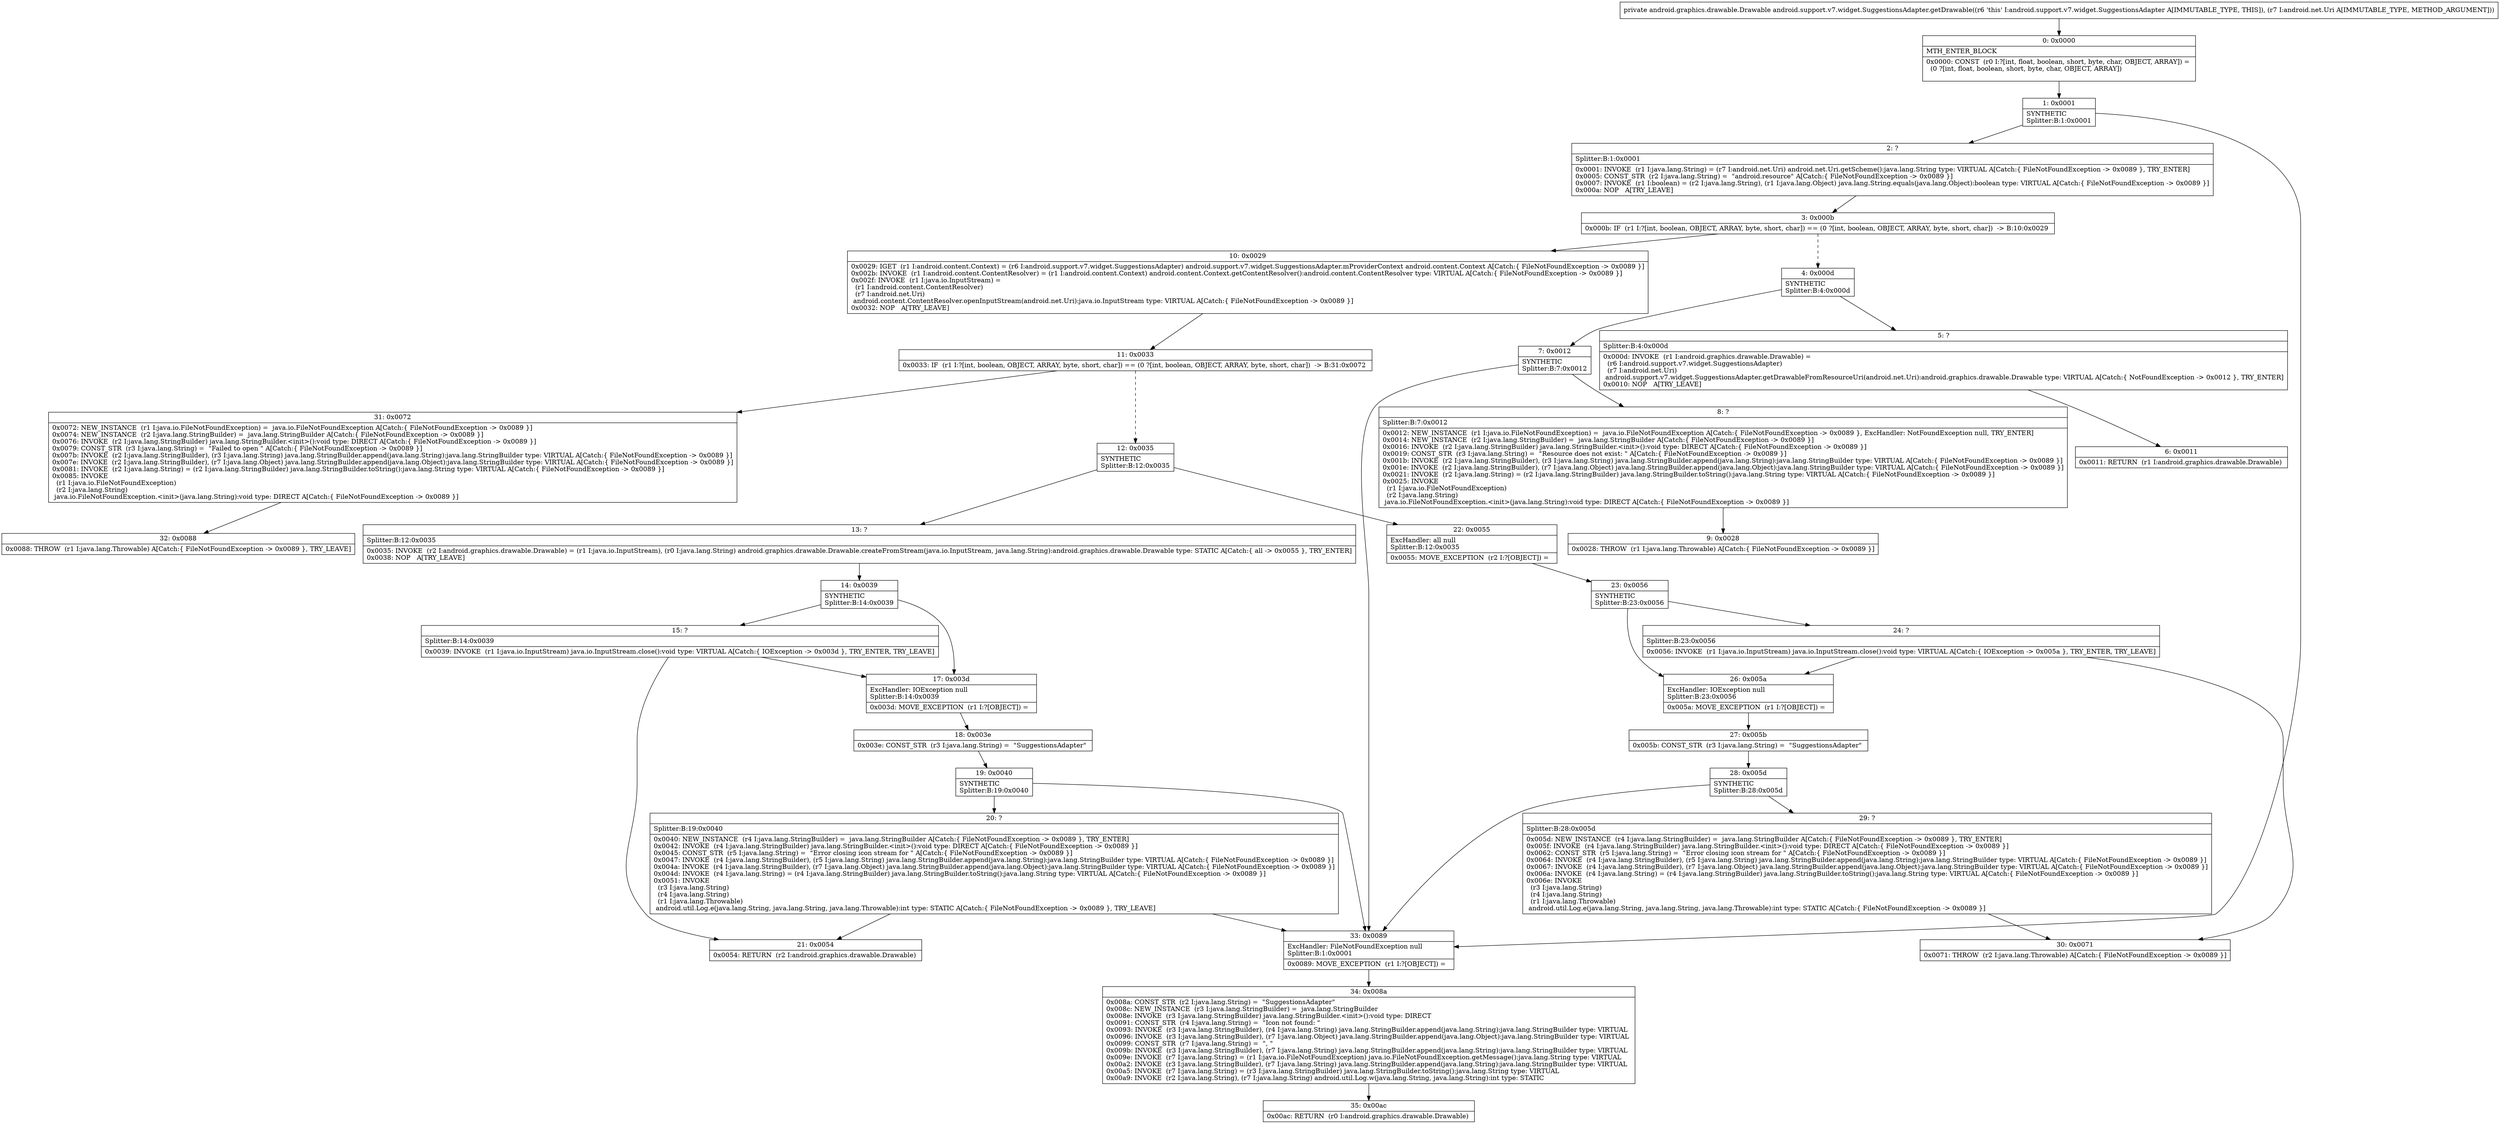 digraph "CFG forandroid.support.v7.widget.SuggestionsAdapter.getDrawable(Landroid\/net\/Uri;)Landroid\/graphics\/drawable\/Drawable;" {
Node_0 [shape=record,label="{0\:\ 0x0000|MTH_ENTER_BLOCK\l|0x0000: CONST  (r0 I:?[int, float, boolean, short, byte, char, OBJECT, ARRAY]) = \l  (0 ?[int, float, boolean, short, byte, char, OBJECT, ARRAY])\l \l}"];
Node_1 [shape=record,label="{1\:\ 0x0001|SYNTHETIC\lSplitter:B:1:0x0001\l}"];
Node_2 [shape=record,label="{2\:\ ?|Splitter:B:1:0x0001\l|0x0001: INVOKE  (r1 I:java.lang.String) = (r7 I:android.net.Uri) android.net.Uri.getScheme():java.lang.String type: VIRTUAL A[Catch:\{ FileNotFoundException \-\> 0x0089 \}, TRY_ENTER]\l0x0005: CONST_STR  (r2 I:java.lang.String) =  \"android.resource\" A[Catch:\{ FileNotFoundException \-\> 0x0089 \}]\l0x0007: INVOKE  (r1 I:boolean) = (r2 I:java.lang.String), (r1 I:java.lang.Object) java.lang.String.equals(java.lang.Object):boolean type: VIRTUAL A[Catch:\{ FileNotFoundException \-\> 0x0089 \}]\l0x000a: NOP   A[TRY_LEAVE]\l}"];
Node_3 [shape=record,label="{3\:\ 0x000b|0x000b: IF  (r1 I:?[int, boolean, OBJECT, ARRAY, byte, short, char]) == (0 ?[int, boolean, OBJECT, ARRAY, byte, short, char])  \-\> B:10:0x0029 \l}"];
Node_4 [shape=record,label="{4\:\ 0x000d|SYNTHETIC\lSplitter:B:4:0x000d\l}"];
Node_5 [shape=record,label="{5\:\ ?|Splitter:B:4:0x000d\l|0x000d: INVOKE  (r1 I:android.graphics.drawable.Drawable) = \l  (r6 I:android.support.v7.widget.SuggestionsAdapter)\l  (r7 I:android.net.Uri)\l android.support.v7.widget.SuggestionsAdapter.getDrawableFromResourceUri(android.net.Uri):android.graphics.drawable.Drawable type: VIRTUAL A[Catch:\{ NotFoundException \-\> 0x0012 \}, TRY_ENTER]\l0x0010: NOP   A[TRY_LEAVE]\l}"];
Node_6 [shape=record,label="{6\:\ 0x0011|0x0011: RETURN  (r1 I:android.graphics.drawable.Drawable) \l}"];
Node_7 [shape=record,label="{7\:\ 0x0012|SYNTHETIC\lSplitter:B:7:0x0012\l}"];
Node_8 [shape=record,label="{8\:\ ?|Splitter:B:7:0x0012\l|0x0012: NEW_INSTANCE  (r1 I:java.io.FileNotFoundException) =  java.io.FileNotFoundException A[Catch:\{ FileNotFoundException \-\> 0x0089 \}, ExcHandler: NotFoundException null, TRY_ENTER]\l0x0014: NEW_INSTANCE  (r2 I:java.lang.StringBuilder) =  java.lang.StringBuilder A[Catch:\{ FileNotFoundException \-\> 0x0089 \}]\l0x0016: INVOKE  (r2 I:java.lang.StringBuilder) java.lang.StringBuilder.\<init\>():void type: DIRECT A[Catch:\{ FileNotFoundException \-\> 0x0089 \}]\l0x0019: CONST_STR  (r3 I:java.lang.String) =  \"Resource does not exist: \" A[Catch:\{ FileNotFoundException \-\> 0x0089 \}]\l0x001b: INVOKE  (r2 I:java.lang.StringBuilder), (r3 I:java.lang.String) java.lang.StringBuilder.append(java.lang.String):java.lang.StringBuilder type: VIRTUAL A[Catch:\{ FileNotFoundException \-\> 0x0089 \}]\l0x001e: INVOKE  (r2 I:java.lang.StringBuilder), (r7 I:java.lang.Object) java.lang.StringBuilder.append(java.lang.Object):java.lang.StringBuilder type: VIRTUAL A[Catch:\{ FileNotFoundException \-\> 0x0089 \}]\l0x0021: INVOKE  (r2 I:java.lang.String) = (r2 I:java.lang.StringBuilder) java.lang.StringBuilder.toString():java.lang.String type: VIRTUAL A[Catch:\{ FileNotFoundException \-\> 0x0089 \}]\l0x0025: INVOKE  \l  (r1 I:java.io.FileNotFoundException)\l  (r2 I:java.lang.String)\l java.io.FileNotFoundException.\<init\>(java.lang.String):void type: DIRECT A[Catch:\{ FileNotFoundException \-\> 0x0089 \}]\l}"];
Node_9 [shape=record,label="{9\:\ 0x0028|0x0028: THROW  (r1 I:java.lang.Throwable) A[Catch:\{ FileNotFoundException \-\> 0x0089 \}]\l}"];
Node_10 [shape=record,label="{10\:\ 0x0029|0x0029: IGET  (r1 I:android.content.Context) = (r6 I:android.support.v7.widget.SuggestionsAdapter) android.support.v7.widget.SuggestionsAdapter.mProviderContext android.content.Context A[Catch:\{ FileNotFoundException \-\> 0x0089 \}]\l0x002b: INVOKE  (r1 I:android.content.ContentResolver) = (r1 I:android.content.Context) android.content.Context.getContentResolver():android.content.ContentResolver type: VIRTUAL A[Catch:\{ FileNotFoundException \-\> 0x0089 \}]\l0x002f: INVOKE  (r1 I:java.io.InputStream) = \l  (r1 I:android.content.ContentResolver)\l  (r7 I:android.net.Uri)\l android.content.ContentResolver.openInputStream(android.net.Uri):java.io.InputStream type: VIRTUAL A[Catch:\{ FileNotFoundException \-\> 0x0089 \}]\l0x0032: NOP   A[TRY_LEAVE]\l}"];
Node_11 [shape=record,label="{11\:\ 0x0033|0x0033: IF  (r1 I:?[int, boolean, OBJECT, ARRAY, byte, short, char]) == (0 ?[int, boolean, OBJECT, ARRAY, byte, short, char])  \-\> B:31:0x0072 \l}"];
Node_12 [shape=record,label="{12\:\ 0x0035|SYNTHETIC\lSplitter:B:12:0x0035\l}"];
Node_13 [shape=record,label="{13\:\ ?|Splitter:B:12:0x0035\l|0x0035: INVOKE  (r2 I:android.graphics.drawable.Drawable) = (r1 I:java.io.InputStream), (r0 I:java.lang.String) android.graphics.drawable.Drawable.createFromStream(java.io.InputStream, java.lang.String):android.graphics.drawable.Drawable type: STATIC A[Catch:\{ all \-\> 0x0055 \}, TRY_ENTER]\l0x0038: NOP   A[TRY_LEAVE]\l}"];
Node_14 [shape=record,label="{14\:\ 0x0039|SYNTHETIC\lSplitter:B:14:0x0039\l}"];
Node_15 [shape=record,label="{15\:\ ?|Splitter:B:14:0x0039\l|0x0039: INVOKE  (r1 I:java.io.InputStream) java.io.InputStream.close():void type: VIRTUAL A[Catch:\{ IOException \-\> 0x003d \}, TRY_ENTER, TRY_LEAVE]\l}"];
Node_17 [shape=record,label="{17\:\ 0x003d|ExcHandler: IOException null\lSplitter:B:14:0x0039\l|0x003d: MOVE_EXCEPTION  (r1 I:?[OBJECT]) =  \l}"];
Node_18 [shape=record,label="{18\:\ 0x003e|0x003e: CONST_STR  (r3 I:java.lang.String) =  \"SuggestionsAdapter\" \l}"];
Node_19 [shape=record,label="{19\:\ 0x0040|SYNTHETIC\lSplitter:B:19:0x0040\l}"];
Node_20 [shape=record,label="{20\:\ ?|Splitter:B:19:0x0040\l|0x0040: NEW_INSTANCE  (r4 I:java.lang.StringBuilder) =  java.lang.StringBuilder A[Catch:\{ FileNotFoundException \-\> 0x0089 \}, TRY_ENTER]\l0x0042: INVOKE  (r4 I:java.lang.StringBuilder) java.lang.StringBuilder.\<init\>():void type: DIRECT A[Catch:\{ FileNotFoundException \-\> 0x0089 \}]\l0x0045: CONST_STR  (r5 I:java.lang.String) =  \"Error closing icon stream for \" A[Catch:\{ FileNotFoundException \-\> 0x0089 \}]\l0x0047: INVOKE  (r4 I:java.lang.StringBuilder), (r5 I:java.lang.String) java.lang.StringBuilder.append(java.lang.String):java.lang.StringBuilder type: VIRTUAL A[Catch:\{ FileNotFoundException \-\> 0x0089 \}]\l0x004a: INVOKE  (r4 I:java.lang.StringBuilder), (r7 I:java.lang.Object) java.lang.StringBuilder.append(java.lang.Object):java.lang.StringBuilder type: VIRTUAL A[Catch:\{ FileNotFoundException \-\> 0x0089 \}]\l0x004d: INVOKE  (r4 I:java.lang.String) = (r4 I:java.lang.StringBuilder) java.lang.StringBuilder.toString():java.lang.String type: VIRTUAL A[Catch:\{ FileNotFoundException \-\> 0x0089 \}]\l0x0051: INVOKE  \l  (r3 I:java.lang.String)\l  (r4 I:java.lang.String)\l  (r1 I:java.lang.Throwable)\l android.util.Log.e(java.lang.String, java.lang.String, java.lang.Throwable):int type: STATIC A[Catch:\{ FileNotFoundException \-\> 0x0089 \}, TRY_LEAVE]\l}"];
Node_21 [shape=record,label="{21\:\ 0x0054|0x0054: RETURN  (r2 I:android.graphics.drawable.Drawable) \l}"];
Node_22 [shape=record,label="{22\:\ 0x0055|ExcHandler: all null\lSplitter:B:12:0x0035\l|0x0055: MOVE_EXCEPTION  (r2 I:?[OBJECT]) =  \l}"];
Node_23 [shape=record,label="{23\:\ 0x0056|SYNTHETIC\lSplitter:B:23:0x0056\l}"];
Node_24 [shape=record,label="{24\:\ ?|Splitter:B:23:0x0056\l|0x0056: INVOKE  (r1 I:java.io.InputStream) java.io.InputStream.close():void type: VIRTUAL A[Catch:\{ IOException \-\> 0x005a \}, TRY_ENTER, TRY_LEAVE]\l}"];
Node_26 [shape=record,label="{26\:\ 0x005a|ExcHandler: IOException null\lSplitter:B:23:0x0056\l|0x005a: MOVE_EXCEPTION  (r1 I:?[OBJECT]) =  \l}"];
Node_27 [shape=record,label="{27\:\ 0x005b|0x005b: CONST_STR  (r3 I:java.lang.String) =  \"SuggestionsAdapter\" \l}"];
Node_28 [shape=record,label="{28\:\ 0x005d|SYNTHETIC\lSplitter:B:28:0x005d\l}"];
Node_29 [shape=record,label="{29\:\ ?|Splitter:B:28:0x005d\l|0x005d: NEW_INSTANCE  (r4 I:java.lang.StringBuilder) =  java.lang.StringBuilder A[Catch:\{ FileNotFoundException \-\> 0x0089 \}, TRY_ENTER]\l0x005f: INVOKE  (r4 I:java.lang.StringBuilder) java.lang.StringBuilder.\<init\>():void type: DIRECT A[Catch:\{ FileNotFoundException \-\> 0x0089 \}]\l0x0062: CONST_STR  (r5 I:java.lang.String) =  \"Error closing icon stream for \" A[Catch:\{ FileNotFoundException \-\> 0x0089 \}]\l0x0064: INVOKE  (r4 I:java.lang.StringBuilder), (r5 I:java.lang.String) java.lang.StringBuilder.append(java.lang.String):java.lang.StringBuilder type: VIRTUAL A[Catch:\{ FileNotFoundException \-\> 0x0089 \}]\l0x0067: INVOKE  (r4 I:java.lang.StringBuilder), (r7 I:java.lang.Object) java.lang.StringBuilder.append(java.lang.Object):java.lang.StringBuilder type: VIRTUAL A[Catch:\{ FileNotFoundException \-\> 0x0089 \}]\l0x006a: INVOKE  (r4 I:java.lang.String) = (r4 I:java.lang.StringBuilder) java.lang.StringBuilder.toString():java.lang.String type: VIRTUAL A[Catch:\{ FileNotFoundException \-\> 0x0089 \}]\l0x006e: INVOKE  \l  (r3 I:java.lang.String)\l  (r4 I:java.lang.String)\l  (r1 I:java.lang.Throwable)\l android.util.Log.e(java.lang.String, java.lang.String, java.lang.Throwable):int type: STATIC A[Catch:\{ FileNotFoundException \-\> 0x0089 \}]\l}"];
Node_30 [shape=record,label="{30\:\ 0x0071|0x0071: THROW  (r2 I:java.lang.Throwable) A[Catch:\{ FileNotFoundException \-\> 0x0089 \}]\l}"];
Node_31 [shape=record,label="{31\:\ 0x0072|0x0072: NEW_INSTANCE  (r1 I:java.io.FileNotFoundException) =  java.io.FileNotFoundException A[Catch:\{ FileNotFoundException \-\> 0x0089 \}]\l0x0074: NEW_INSTANCE  (r2 I:java.lang.StringBuilder) =  java.lang.StringBuilder A[Catch:\{ FileNotFoundException \-\> 0x0089 \}]\l0x0076: INVOKE  (r2 I:java.lang.StringBuilder) java.lang.StringBuilder.\<init\>():void type: DIRECT A[Catch:\{ FileNotFoundException \-\> 0x0089 \}]\l0x0079: CONST_STR  (r3 I:java.lang.String) =  \"Failed to open \" A[Catch:\{ FileNotFoundException \-\> 0x0089 \}]\l0x007b: INVOKE  (r2 I:java.lang.StringBuilder), (r3 I:java.lang.String) java.lang.StringBuilder.append(java.lang.String):java.lang.StringBuilder type: VIRTUAL A[Catch:\{ FileNotFoundException \-\> 0x0089 \}]\l0x007e: INVOKE  (r2 I:java.lang.StringBuilder), (r7 I:java.lang.Object) java.lang.StringBuilder.append(java.lang.Object):java.lang.StringBuilder type: VIRTUAL A[Catch:\{ FileNotFoundException \-\> 0x0089 \}]\l0x0081: INVOKE  (r2 I:java.lang.String) = (r2 I:java.lang.StringBuilder) java.lang.StringBuilder.toString():java.lang.String type: VIRTUAL A[Catch:\{ FileNotFoundException \-\> 0x0089 \}]\l0x0085: INVOKE  \l  (r1 I:java.io.FileNotFoundException)\l  (r2 I:java.lang.String)\l java.io.FileNotFoundException.\<init\>(java.lang.String):void type: DIRECT A[Catch:\{ FileNotFoundException \-\> 0x0089 \}]\l}"];
Node_32 [shape=record,label="{32\:\ 0x0088|0x0088: THROW  (r1 I:java.lang.Throwable) A[Catch:\{ FileNotFoundException \-\> 0x0089 \}, TRY_LEAVE]\l}"];
Node_33 [shape=record,label="{33\:\ 0x0089|ExcHandler: FileNotFoundException null\lSplitter:B:1:0x0001\l|0x0089: MOVE_EXCEPTION  (r1 I:?[OBJECT]) =  \l}"];
Node_34 [shape=record,label="{34\:\ 0x008a|0x008a: CONST_STR  (r2 I:java.lang.String) =  \"SuggestionsAdapter\" \l0x008c: NEW_INSTANCE  (r3 I:java.lang.StringBuilder) =  java.lang.StringBuilder \l0x008e: INVOKE  (r3 I:java.lang.StringBuilder) java.lang.StringBuilder.\<init\>():void type: DIRECT \l0x0091: CONST_STR  (r4 I:java.lang.String) =  \"Icon not found: \" \l0x0093: INVOKE  (r3 I:java.lang.StringBuilder), (r4 I:java.lang.String) java.lang.StringBuilder.append(java.lang.String):java.lang.StringBuilder type: VIRTUAL \l0x0096: INVOKE  (r3 I:java.lang.StringBuilder), (r7 I:java.lang.Object) java.lang.StringBuilder.append(java.lang.Object):java.lang.StringBuilder type: VIRTUAL \l0x0099: CONST_STR  (r7 I:java.lang.String) =  \", \" \l0x009b: INVOKE  (r3 I:java.lang.StringBuilder), (r7 I:java.lang.String) java.lang.StringBuilder.append(java.lang.String):java.lang.StringBuilder type: VIRTUAL \l0x009e: INVOKE  (r7 I:java.lang.String) = (r1 I:java.io.FileNotFoundException) java.io.FileNotFoundException.getMessage():java.lang.String type: VIRTUAL \l0x00a2: INVOKE  (r3 I:java.lang.StringBuilder), (r7 I:java.lang.String) java.lang.StringBuilder.append(java.lang.String):java.lang.StringBuilder type: VIRTUAL \l0x00a5: INVOKE  (r7 I:java.lang.String) = (r3 I:java.lang.StringBuilder) java.lang.StringBuilder.toString():java.lang.String type: VIRTUAL \l0x00a9: INVOKE  (r2 I:java.lang.String), (r7 I:java.lang.String) android.util.Log.w(java.lang.String, java.lang.String):int type: STATIC \l}"];
Node_35 [shape=record,label="{35\:\ 0x00ac|0x00ac: RETURN  (r0 I:android.graphics.drawable.Drawable) \l}"];
MethodNode[shape=record,label="{private android.graphics.drawable.Drawable android.support.v7.widget.SuggestionsAdapter.getDrawable((r6 'this' I:android.support.v7.widget.SuggestionsAdapter A[IMMUTABLE_TYPE, THIS]), (r7 I:android.net.Uri A[IMMUTABLE_TYPE, METHOD_ARGUMENT])) }"];
MethodNode -> Node_0;
Node_0 -> Node_1;
Node_1 -> Node_2;
Node_1 -> Node_33;
Node_2 -> Node_3;
Node_3 -> Node_4[style=dashed];
Node_3 -> Node_10;
Node_4 -> Node_5;
Node_4 -> Node_7;
Node_5 -> Node_6;
Node_7 -> Node_8;
Node_7 -> Node_33;
Node_8 -> Node_9;
Node_10 -> Node_11;
Node_11 -> Node_12[style=dashed];
Node_11 -> Node_31;
Node_12 -> Node_13;
Node_12 -> Node_22;
Node_13 -> Node_14;
Node_14 -> Node_15;
Node_14 -> Node_17;
Node_15 -> Node_17;
Node_15 -> Node_21;
Node_17 -> Node_18;
Node_18 -> Node_19;
Node_19 -> Node_20;
Node_19 -> Node_33;
Node_20 -> Node_21;
Node_20 -> Node_33;
Node_22 -> Node_23;
Node_23 -> Node_24;
Node_23 -> Node_26;
Node_24 -> Node_26;
Node_24 -> Node_30;
Node_26 -> Node_27;
Node_27 -> Node_28;
Node_28 -> Node_29;
Node_28 -> Node_33;
Node_29 -> Node_30;
Node_31 -> Node_32;
Node_33 -> Node_34;
Node_34 -> Node_35;
}

